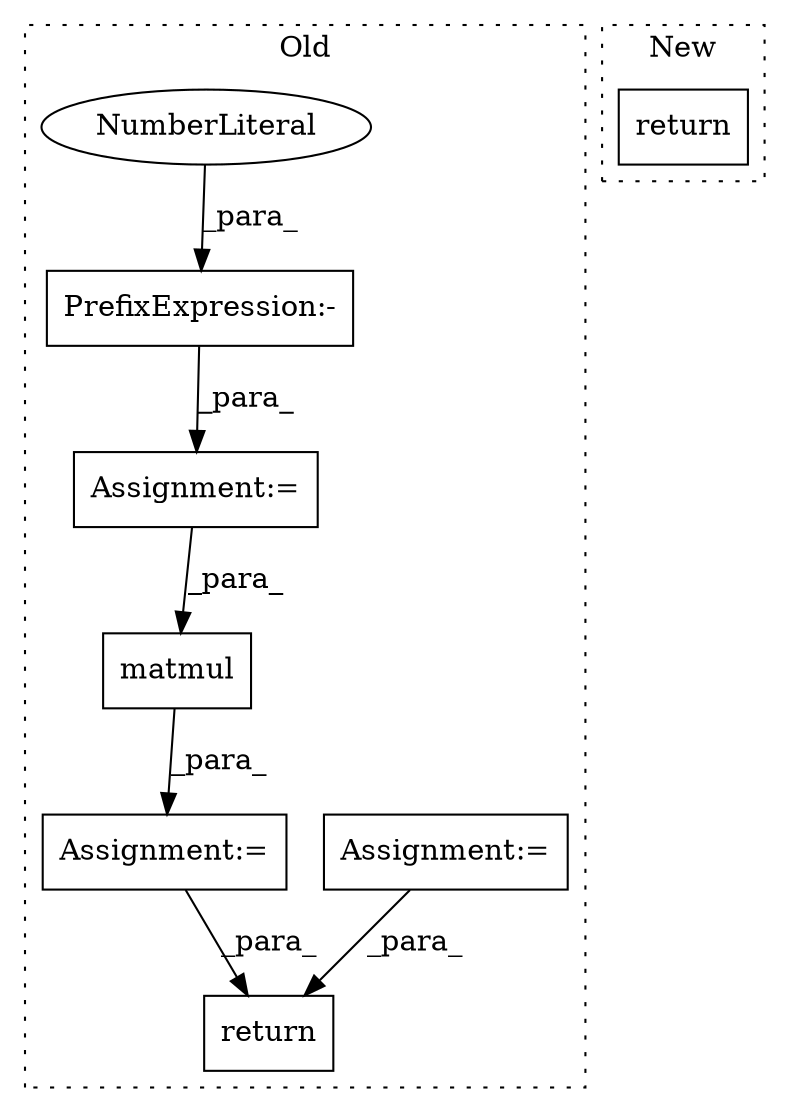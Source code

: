 digraph G {
subgraph cluster0 {
1 [label="matmul" a="32" s="1339,1369" l="7,1" shape="box"];
3 [label="return" a="41" s="1574" l="7" shape="box"];
4 [label="Assignment:=" a="7" s="1055" l="3" shape="box"];
5 [label="Assignment:=" a="7" s="1332" l="1" shape="box"];
6 [label="Assignment:=" a="7" s="1275" l="1" shape="box"];
7 [label="PrefixExpression:-" a="38" s="1186" l="1" shape="box"];
8 [label="NumberLiteral" a="34" s="1187" l="1" shape="ellipse"];
label = "Old";
style="dotted";
}
subgraph cluster1 {
2 [label="return" a="41" s="1184" l="7" shape="box"];
label = "New";
style="dotted";
}
1 -> 5 [label="_para_"];
4 -> 3 [label="_para_"];
5 -> 3 [label="_para_"];
6 -> 1 [label="_para_"];
7 -> 6 [label="_para_"];
8 -> 7 [label="_para_"];
}